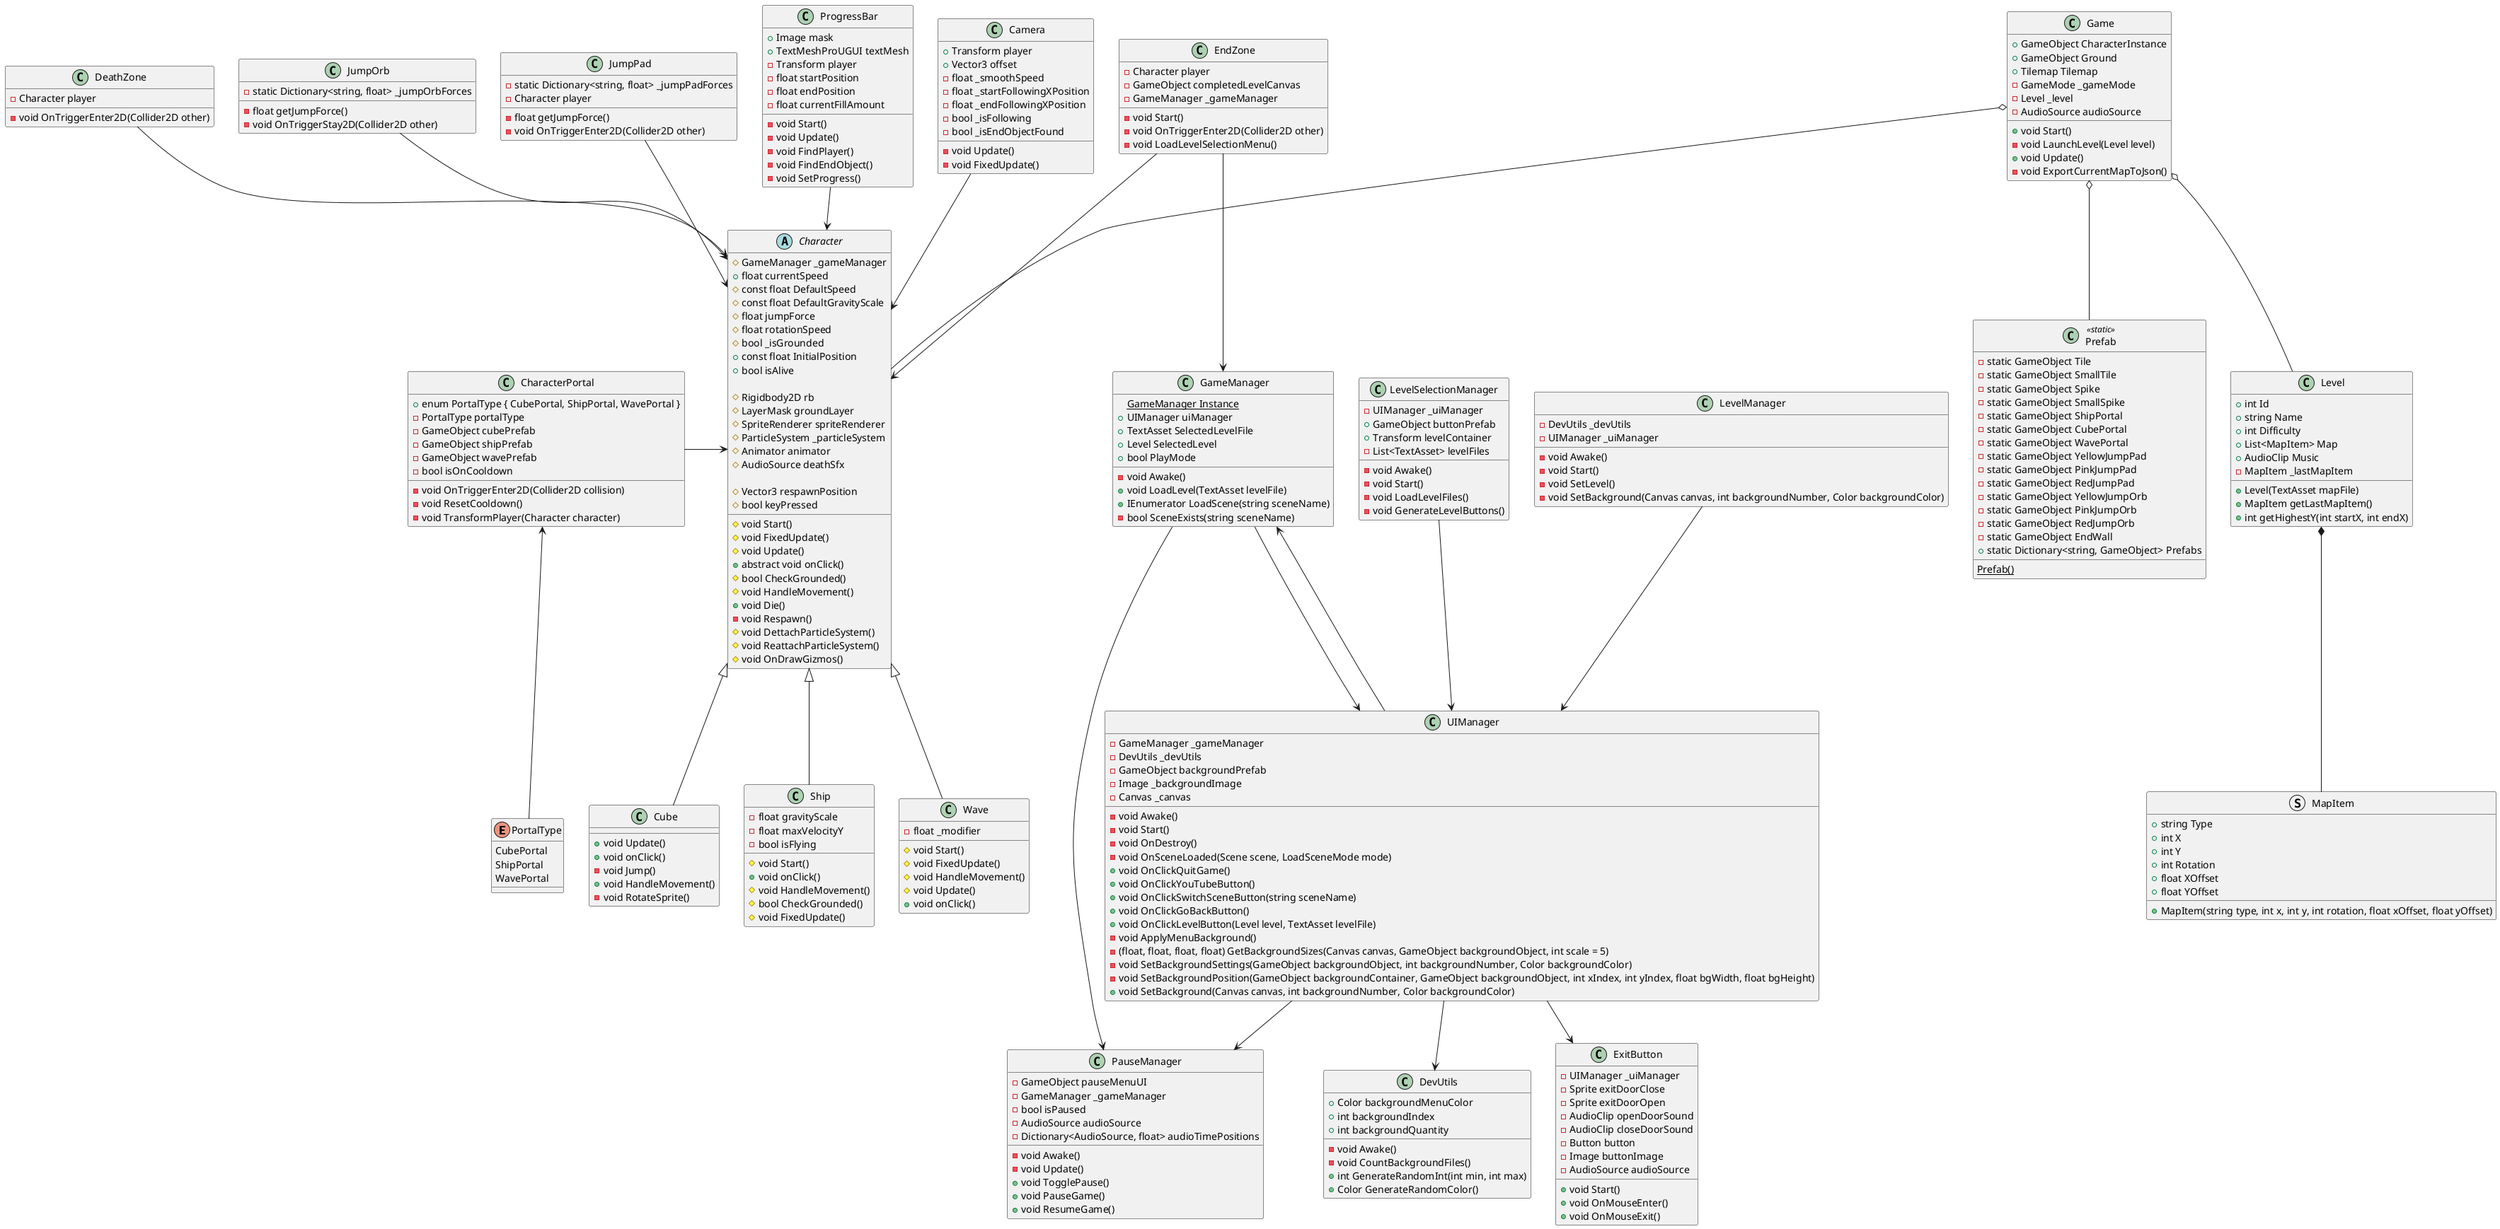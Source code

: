 @startuml GeomeTry

enum PortalType {
    CubePortal
    ShipPortal
    WavePortal
}

class ExitButton {
    - UIManager _uiManager
    - Sprite exitDoorClose
    - Sprite exitDoorOpen
    - AudioClip openDoorSound
    - AudioClip closeDoorSound
    - Button button
    - Image buttonImage
    - AudioSource audioSource

    + void Start()
    + void OnMouseEnter()
    + void OnMouseExit()
}

abstract class Character {
    # GameManager _gameManager
    + float currentSpeed
    # const float DefaultSpeed
    # const float DefaultGravityScale
    # float jumpForce
    # float rotationSpeed
    # bool _isGrounded
    + const float InitialPosition
    + bool isAlive

    # Rigidbody2D rb
    # LayerMask groundLayer
    # SpriteRenderer spriteRenderer
    # ParticleSystem _particleSystem
    # Animator animator
    # AudioSource deathSfx

    # Vector3 respawnPosition
    # bool keyPressed

    # void Start()
    # void FixedUpdate()
    # void Update()
    + abstract void onClick()
    # bool CheckGrounded()
    # void HandleMovement()
    + void Die()
    - void Respawn()
    # void DettachParticleSystem()
    # void ReattachParticleSystem()
    # void OnDrawGizmos()
}

class Cube {
    + void Update()
    + void onClick()
    - void Jump()
    + void HandleMovement()
    - void RotateSprite()
}

class Ship {
    - float gravityScale
    - float maxVelocityY
    - bool isFlying

    # void Start()
    + void onClick()
    # void HandleMovement()
    # bool CheckGrounded()
    # void FixedUpdate()
}

class Wave {
    - float _modifier

    # void Start()
    # void FixedUpdate()
    # void HandleMovement()
    # void Update()
    + void onClick()
}

class PauseManager {
    - GameObject pauseMenuUI
    - GameManager _gameManager
    - bool isPaused
    - AudioSource audioSource
    - Dictionary<AudioSource, float> audioTimePositions

    - void Awake()
    - void Update()
    + void TogglePause()
    + void PauseGame()
    + void ResumeGame()
}

class CharacterPortal {
    + enum PortalType { CubePortal, ShipPortal, WavePortal }
    - PortalType portalType
    - GameObject cubePrefab
    - GameObject shipPrefab
    - GameObject wavePrefab
    - bool isOnCooldown

    - void OnTriggerEnter2D(Collider2D collision)
    - void ResetCooldown()
    - void TransformPlayer(Character character)
}

class Camera {
    + Transform player
    + Vector3 offset
    - float _smoothSpeed
    - float _startFollowingXPosition
    - float _endFollowingXPosition
    - bool _isFollowing
    - bool _isEndObjectFound

    - void Update()
    - void FixedUpdate()
}

class DeathZone {
    - Character player

    - void OnTriggerEnter2D(Collider2D other)
}

class DevUtils {
    + Color backgroundMenuColor
    + int backgroundIndex
    + int backgroundQuantity

    - void Awake()
    - void CountBackgroundFiles()
    + int GenerateRandomInt(int min, int max)
    + Color GenerateRandomColor()
}

class EndZone {
    - Character player
    - GameObject completedLevelCanvas
    - GameManager _gameManager

    - void Start()
    - void OnTriggerEnter2D(Collider2D other)
    - void LoadLevelSelectionMenu()
}

class Game {
    + GameObject CharacterInstance
    + GameObject Ground
    + Tilemap Tilemap
    - GameMode _gameMode
    - Level _level
    - AudioSource audioSource

    + void Start()
    - void LaunchLevel(Level level)
    + void Update()
    - void ExportCurrentMapToJson()
}

class GameManager {
    {static} GameManager Instance
    + UIManager uiManager
    + TextAsset SelectedLevelFile
    + Level SelectedLevel
    + bool PlayMode

    - void Awake()
    + void LoadLevel(TextAsset levelFile)
    + IEnumerator LoadScene(string sceneName)
    - bool SceneExists(string sceneName)
}

class JumpOrb {
    - static Dictionary<string, float> _jumpOrbForces

    - float getJumpForce()
    - void OnTriggerStay2D(Collider2D other)
}

class JumpPad {
    - static Dictionary<string, float> _jumpPadForces
    - Character player

    - float getJumpForce()
    - void OnTriggerEnter2D(Collider2D other)
}

class Level {
    + int Id
    + string Name
    + int Difficulty
    + List<MapItem> Map
    + AudioClip Music
    - MapItem _lastMapItem

    + Level(TextAsset mapFile)
    + MapItem getLastMapItem()
    + int getHighestY(int startX, int endX)
}

class LevelManager {
    - DevUtils _devUtils
    - UIManager _uiManager

    - void Awake()
    - void Start()
    - void SetLevel()
    - void SetBackground(Canvas canvas, int backgroundNumber, Color backgroundColor)
}

class LevelSelectionManager {
    - UIManager _uiManager
    + GameObject buttonPrefab
    + Transform levelContainer
    - List<TextAsset> levelFiles

    - void Awake()
    - void Start()
    - void LoadLevelFiles()
    - void GenerateLevelButtons()
}

struct MapItem {
    + string Type
    + int X
    + int Y
    + int Rotation
    + float XOffset
    + float YOffset

    + MapItem(string type, int x, int y, int rotation, float xOffset, float yOffset)
}

class Prefab <<static>> {
    - static GameObject Tile
    - static GameObject SmallTile
    - static GameObject Spike
    - static GameObject SmallSpike
    - static GameObject ShipPortal
    - static GameObject CubePortal
    - static GameObject WavePortal
    - static GameObject YellowJumpPad
    - static GameObject PinkJumpPad
    - static GameObject RedJumpPad
    - static GameObject YellowJumpOrb
    - static GameObject PinkJumpOrb
    - static GameObject RedJumpOrb
    - static GameObject EndWall
    + static Dictionary<string, GameObject> Prefabs

    {static} Prefab()
}

class ProgressBar {
    + Image mask
    + TextMeshProUGUI textMesh
    - Transform player
    - float startPosition
    - float endPosition
    - float currentFillAmount

    - void Start()
    - void Update()
    - void FindPlayer()
    - void FindEndObject()
    - void SetProgress()
}

class UIManager {
    - GameManager _gameManager
    - DevUtils _devUtils
    - GameObject backgroundPrefab
    - Image _backgroundImage
    - Canvas _canvas

    - void Awake()
    - void Start()
    - void OnDestroy()
    - void OnSceneLoaded(Scene scene, LoadSceneMode mode)
    + void OnClickQuitGame()
    + void OnClickYouTubeButton()
    + void OnClickSwitchSceneButton(string sceneName)
    + void OnClickGoBackButton()
    + void OnClickLevelButton(Level level, TextAsset levelFile)
    - void ApplyMenuBackground()
    - (float, float, float, float) GetBackgroundSizes(Canvas canvas, GameObject backgroundObject, int scale = 5)
    - void SetBackgroundSettings(GameObject backgroundObject, int backgroundNumber, Color backgroundColor)
    - void SetBackgroundPosition(GameObject backgroundContainer, GameObject backgroundObject, int xIndex, int yIndex, float bgWidth, float bgHeight)
    + void SetBackground(Canvas canvas, int backgroundNumber, Color backgroundColor)
}

' Héritage
Cube -u-|> Character
Ship -u-|> Character
Wave -u-|> Character

' Composition
Level *-- MapItem

' Aggregation
Game o-- Level
Game o-- Prefab
Game o-- Character

' Associations simples
PortalType -u-> CharacterPortal

JumpOrb --> Character
JumpPad --> Character

DeathZone --> Character

EndZone --> Character
EndZone --> GameManager

UIManager --> GameManager
UIManager --> DevUtils
UIManager --> PauseManager
UIManager --> ExitButton

GameManager --> PauseManager
GameManager --> UIManager

LevelManager --> UIManager

CharacterPortal -r-> Character

ProgressBar --> Character

Camera --> Character

LevelSelectionManager --> UIManager

@enduml